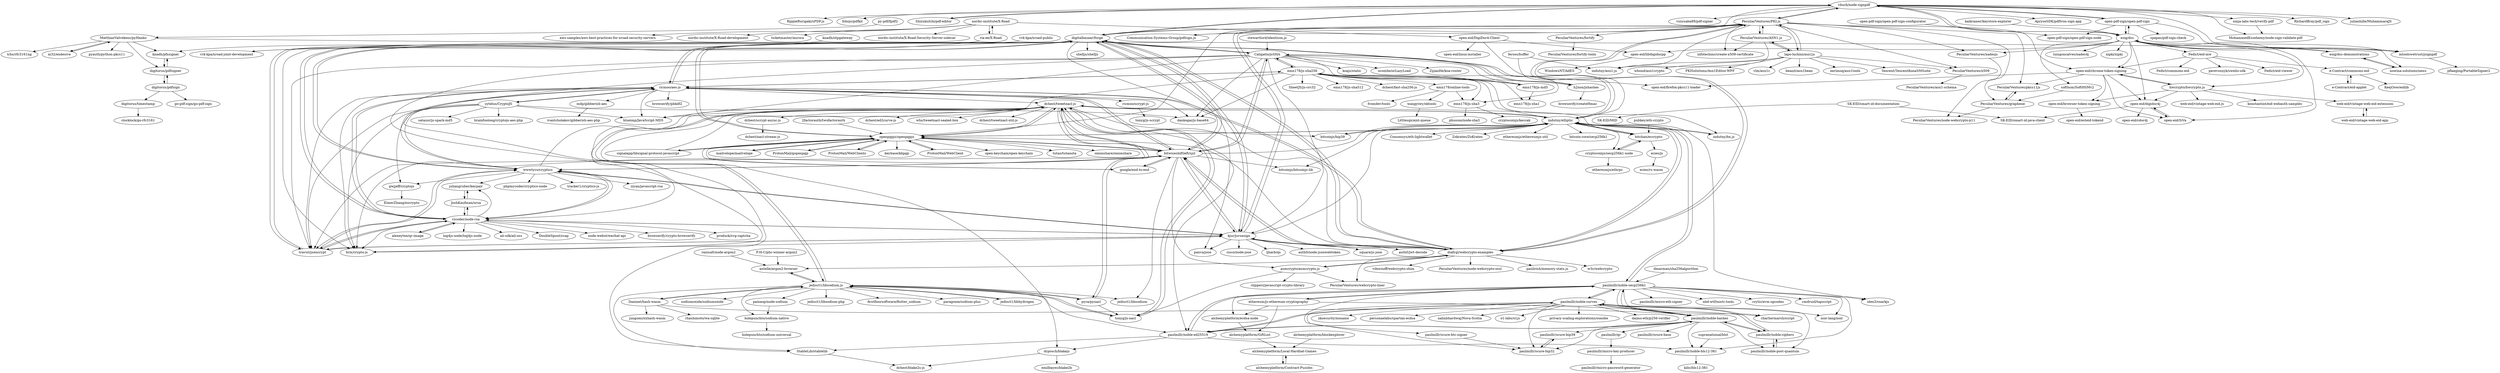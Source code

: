 digraph G {
"vbuch/node-signpdf" -> "vizicsaba89/pdf-signer"
"vbuch/node-signpdf" -> "Communication-Systems-Group/pdfsign.js"
"vbuch/node-signpdf" -> "ApryseSDK/pdftron-sign-app" ["e"=1]
"vbuch/node-signpdf" -> "ninja-labs-tech/verify-pdf"
"vbuch/node-signpdf" -> "PeculiarVentures/PKI.js"
"vbuch/node-signpdf" -> "open-pdf-sign/open-pdf-sign"
"vbuch/node-signpdf" -> "RichardBray/pdf_sign"
"vbuch/node-signpdf" -> "esig/dss"
"vbuch/node-signpdf" -> "intoolswetrust/jsignpdf"
"vbuch/node-signpdf" -> "julianhille/MuhammaraJS" ["e"=1]
"vbuch/node-signpdf" -> "RippleRurigaki/sPDF.js"
"vbuch/node-signpdf" -> "foliojs/pdfkit" ["e"=1]
"vbuch/node-signpdf" -> "digitalbazaar/forge"
"vbuch/node-signpdf" -> "ShizukuIchi/pdf-editor" ["e"=1]
"vbuch/node-signpdf" -> "MohammedEssehemy/node-sign-validate-pdf"
"softhsm/SoftHSMv2" -> "PeculiarVentures/graphene" ["e"=1]
"emn178/js-sha256" -> "emn178/js-sha512"
"emn178/js-sha256" -> "emn178/js-md5" ["e"=1]
"emn178/js-sha256" -> "dchest/fast-sha256-js"
"emn178/js-sha256" -> "Caligatio/jsSHA"
"emn178/js-sha256" -> "emn178/js-sha1"
"emn178/js-sha256" -> "emn178/js-sha3"
"emn178/js-sha256" -> "ricmoo/aes-js"
"emn178/js-sha256" -> "h2non/jshashes"
"emn178/js-sha256" -> "indutny/bn.js" ["e"=1]
"emn178/js-sha256" -> "SheetJS/js-crc32" ["e"=1]
"emn178/js-sha256" -> "dankogai/js-base64" ["e"=1]
"emn178/js-sha256" -> "blueimp/JavaScript-MD5" ["e"=1]
"emn178/js-sha256" -> "indutny/elliptic"
"emn178/js-sha256" -> "emn178/online-tools"
"paulmillr/noble-secp256k1" -> "ethereum/js-ethereum-cryptography" ["e"=1]
"paulmillr/noble-secp256k1" -> "paulmillr/noble-curves"
"paulmillr/noble-secp256k1" -> "paulmillr/noble-hashes"
"paulmillr/noble-secp256k1" -> "paulmillr/noble-ed25519"
"paulmillr/noble-secp256k1" -> "paulmillr/noble-bls12-381"
"paulmillr/noble-secp256k1" -> "paulmillr/micro-eth-signer" ["e"=1]
"paulmillr/noble-secp256k1" -> "charliermarsh/script"
"paulmillr/noble-secp256k1" -> "alchemyplatform/ecdsa-node"
"paulmillr/noble-secp256k1" -> "paulmillr/scure-bip32"
"paulmillr/noble-secp256k1" -> "nbd-wtf/nostr-tools" ["e"=1]
"paulmillr/noble-secp256k1" -> "crytic/evm-opcodes" ["e"=1]
"paulmillr/noble-secp256k1" -> "indutny/elliptic"
"paulmillr/noble-secp256k1" -> "cmdruid/tapscript" ["e"=1]
"paulmillr/noble-secp256k1" -> "iden3/snarkjs" ["e"=1]
"paulmillr/noble-secp256k1" -> "noir-lang/noir" ["e"=1]
"2factorauth/twofactorauth" -> "openpgpjs/openpgpjs" ["e"=1]
"indutny/elliptic" -> "bitchan/eccrypto"
"indutny/elliptic" -> "indutny/bn.js" ["e"=1]
"indutny/elliptic" -> "cryptocoinjs/secp256k1-node"
"indutny/elliptic" -> "dchest/tweetnacl-js"
"indutny/elliptic" -> "bitcoinjs/bip39" ["e"=1]
"indutny/elliptic" -> "paulmillr/noble-secp256k1"
"indutny/elliptic" -> "ethereumjs/ethereumjs-util" ["e"=1]
"indutny/elliptic" -> "diafygi/webcrypto-examples"
"indutny/elliptic" -> "openpgpjs/openpgpjs"
"indutny/elliptic" -> "bitcoin-core/secp256k1" ["e"=1]
"indutny/elliptic" -> "bitcoinjs/bitcoinjs-lib" ["e"=1]
"indutny/elliptic" -> "Consensys/eth-lightwallet" ["e"=1]
"indutny/elliptic" -> "digitalbazaar/forge"
"indutny/elliptic" -> "Zokrates/ZoKrates" ["e"=1]
"indutny/elliptic" -> "iden3/snarkjs" ["e"=1]
"bitcoinjs/bip39" -> "indutny/elliptic" ["e"=1]
"dchest/tweetnacl-js" -> "tonyg/js-nacl"
"dchest/tweetnacl-js" -> "jedisct1/libsodium.js"
"dchest/tweetnacl-js" -> "dchest/tweetnacl-util-js"
"dchest/tweetnacl-js" -> "indutny/elliptic"
"dchest/tweetnacl-js" -> "dchest/scrypt-async-js"
"dchest/tweetnacl-js" -> "StableLib/stablelib"
"dchest/tweetnacl-js" -> "dcposch/blakejs"
"dchest/tweetnacl-js" -> "dchest/ed2curve-js"
"dchest/tweetnacl-js" -> "paulmillr/noble-ed25519"
"dchest/tweetnacl-js" -> "bitcoinjs/bip39" ["e"=1]
"dchest/tweetnacl-js" -> "openpgpjs/openpgpjs"
"dchest/tweetnacl-js" -> "bitwiseshiftleft/sjcl"
"dchest/tweetnacl-js" -> "pyca/pynacl" ["e"=1]
"dchest/tweetnacl-js" -> "bitchan/eccrypto"
"dchest/tweetnacl-js" -> "whs/tweetnacl-sealed-box"
"m32/endesive" -> "MatthiasValvekens/pyHanko"
"stewartlord/identicon.js" -> "Caligatio/jsSHA" ["e"=1]
"knadh/otpgateway" -> "knadh/pfxsigner" ["e"=1]
"PeculiarVentures/PKI.js" -> "PeculiarVentures/ASN1.js"
"PeculiarVentures/PKI.js" -> "digitalbazaar/forge"
"PeculiarVentures/PKI.js" -> "PeculiarVentures/graphene"
"PeculiarVentures/PKI.js" -> "diafygi/webcrypto-examples"
"PeculiarVentures/PKI.js" -> "PeculiarVentures/fortify"
"PeculiarVentures/PKI.js" -> "kjur/jsrsasign"
"PeculiarVentures/PKI.js" -> "PeculiarVentures/xadesjs" ["e"=1]
"PeculiarVentures/PKI.js" -> "infotechinc/create-x509-certificate"
"PeculiarVentures/PKI.js" -> "lapo-luchini/asn1js"
"PeculiarVentures/PKI.js" -> "vbuch/node-signpdf"
"PeculiarVentures/PKI.js" -> "open-eid/chrome-token-signing"
"PeculiarVentures/PKI.js" -> "indutny/asn1.js"
"PeculiarVentures/PKI.js" -> "PeculiarVentures/x509"
"PeculiarVentures/PKI.js" -> "PeculiarVentures/pkcs11js"
"PeculiarVentures/PKI.js" -> "Communication-Systems-Group/pdfsign.js"
"sytelus/CryptoJS" -> "brix/crypto-js" ["e"=1]
"sytelus/CryptoJS" -> "gwjjeff/cryptojs"
"sytelus/CryptoJS" -> "ricmoo/aes-js"
"sytelus/CryptoJS" -> "brainfoolong/cryptojs-aes-php"
"sytelus/CryptoJS" -> "travist/jsencrypt" ["e"=1]
"sytelus/CryptoJS" -> "satazor/js-spark-md5" ["e"=1]
"sytelus/CryptoJS" -> "blueimp/JavaScript-MD5" ["e"=1]
"sytelus/CryptoJS" -> "dankogai/js-base64" ["e"=1]
"indutny/bn.js" -> "indutny/elliptic" ["e"=1]
"pubkey/eth-crypto" -> "bitchan/eccrypto" ["e"=1]
"asmcrypto/asmcrypto.js" -> "PeculiarVentures/webcrypto-liner"
"asmcrypto/asmcrypto.js" -> "diafygi/webcrypto-examples"
"asmcrypto/asmcrypto.js" -> "tonyg/js-nacl"
"asmcrypto/asmcrypto.js" -> "clipperz/javascript-crypto-library" ["e"=1]
"ProtonMail/gopenpgp" -> "openpgpjs/openpgpjs" ["e"=1]
"emn178/js-md5" -> "emn178/js-sha256" ["e"=1]
"emn178/js-md5" -> "emn178/js-sha1" ["e"=1]
"open-eid/DigiDoc4-Client" -> "open-eid/linux-installer"
"open-eid/DigiDoc4-Client" -> "open-eid/libdigidocpp"
"open-eid/DigiDoc4-Client" -> "open-eid/firefox-pkcs11-loader"
"PeculiarVentures/ASN1.js" -> "PeculiarVentures/PKI.js"
"PeculiarVentures/ASN1.js" -> "infotechinc/create-x509-certificate"
"PeculiarVentures/ASN1.js" -> "indutny/asn1.js"
"PeculiarVentures/ASN1.js" -> "lapo-luchini/asn1js"
"rzcoder/node-rsa" -> "JoshKaufman/ursa"
"rzcoder/node-rsa" -> "travist/jsencrypt" ["e"=1]
"rzcoder/node-rsa" -> "wwwtyro/cryptico"
"rzcoder/node-rsa" -> "ricmoo/aes-js"
"rzcoder/node-rsa" -> "digitalbazaar/forge"
"rzcoder/node-rsa" -> "kjur/jsrsasign"
"rzcoder/node-rsa" -> "produck/svg-captcha" ["e"=1]
"rzcoder/node-rsa" -> "alexeyten/qr-image" ["e"=1]
"rzcoder/node-rsa" -> "log4js-node/log4js-node" ["e"=1]
"rzcoder/node-rsa" -> "brix/crypto-js" ["e"=1]
"rzcoder/node-rsa" -> "juliangruber/keypair"
"rzcoder/node-rsa" -> "ali-sdk/ali-oss" ["e"=1]
"rzcoder/node-rsa" -> "DoubleSpout/ccap" ["e"=1]
"rzcoder/node-rsa" -> "node-webot/wechat-api" ["e"=1]
"rzcoder/node-rsa" -> "browserify/crypto-browserify" ["e"=1]
"alexeyten/qr-image" -> "rzcoder/node-rsa" ["e"=1]
"paulmillr/noble-ed25519" -> "paulmillr/noble-secp256k1"
"paulmillr/noble-ed25519" -> "paulmillr/noble-hashes"
"paulmillr/noble-ed25519" -> "paulmillr/noble-curves"
"paulmillr/noble-ed25519" -> "paulmillr/noble-bls12-381"
"paulmillr/noble-ed25519" -> "StableLib/stablelib"
"paulmillr/noble-ed25519" -> "dcposch/blakejs"
"paixaop/node-sodium" -> "holepunchto/sodium-native"
"feross/buffer" -> "indutny/elliptic" ["e"=1]
"feross/buffer" -> "indutny/asn1.js" ["e"=1]
"juliangruber/keypair" -> "JoshKaufman/ursa"
"nordic-institute/X-Road" -> "ria-ee/X-Road"
"nordic-institute/X-Road" -> "aws-samples/aws-best-practices-for-xroad-security-servers"
"nordic-institute/X-Road" -> "nordic-institute/X-Road-development"
"nordic-institute/X-Road" -> "nordic-institute/X-Road-Security-Server-sidecar"
"nordic-institute/X-Road" -> "open-eid/DigiDoc4-Client"
"nordic-institute/X-Road" -> "ticketmaster/aurora" ["e"=1]
"ecies/js" -> "ecies/rs-wasm"
"dchest/scrypt-async-js" -> "dchest/nacl-stream-js"
"ShizukuIchi/pdf-editor" -> "vbuch/node-signpdf" ["e"=1]
"supranational/blst" -> "paulmillr/noble-bls12-381" ["e"=1]
"openpgpjs/openpgpjs" -> "ProtonMail/WebClients" ["e"=1]
"openpgpjs/openpgpjs" -> "mailvelope/mailvelope" ["e"=1]
"openpgpjs/openpgpjs" -> "bitwiseshiftleft/sjcl"
"openpgpjs/openpgpjs" -> "google/end-to-end" ["e"=1]
"openpgpjs/openpgpjs" -> "keybase/kbpgp" ["e"=1]
"openpgpjs/openpgpjs" -> "digitalbazaar/forge"
"openpgpjs/openpgpjs" -> "signalapp/libsignal-protocol-javascript" ["e"=1]
"openpgpjs/openpgpjs" -> "indutny/elliptic"
"openpgpjs/openpgpjs" -> "ProtonMail/WebClient" ["e"=1]
"openpgpjs/openpgpjs" -> "ProtonMail/gopenpgp" ["e"=1]
"openpgpjs/openpgpjs" -> "dchest/tweetnacl-js"
"openpgpjs/openpgpjs" -> "open-keychain/open-keychain" ["e"=1]
"openpgpjs/openpgpjs" -> "PeculiarVentures/PKI.js"
"openpgpjs/openpgpjs" -> "tutao/tutanota" ["e"=1]
"openpgpjs/openpgpjs" -> "onionshare/onionshare" ["e"=1]
"ethereum/js-ethereum-cryptography" -> "paulmillr/noble-secp256k1" ["e"=1]
"ethereum/js-ethereum-cryptography" -> "alchemyplatform/ecdsa-node" ["e"=1]
"ethereum/js-ethereum-cryptography" -> "charliermarsh/script" ["e"=1]
"ethereum/js-ethereum-cryptography" -> "alchemyplatform/GiftList" ["e"=1]
"google/end-to-end" -> "openpgpjs/openpgpjs" ["e"=1]
"google/end-to-end" -> "bitwiseshiftleft/sjcl" ["e"=1]
"Daninet/hash-wasm" -> "paulmillr/noble-hashes"
"Daninet/hash-wasm" -> "jedisct1/libsodium.js"
"Daninet/hash-wasm" -> "jungomi/xxhash-wasm"
"Daninet/hash-wasm" -> "rhashimoto/wa-sqlite" ["e"=1]
"MatthiasValvekens/pyHanko" -> "m32/endesive"
"MatthiasValvekens/pyHanko" -> "pyauth/python-pkcs11" ["e"=1]
"MatthiasValvekens/pyHanko" -> "intoolswetrust/jsignpdf"
"MatthiasValvekens/pyHanko" -> "digitorus/pdfsigner"
"MatthiasValvekens/pyHanko" -> "knadh/pfxsigner"
"MatthiasValvekens/pyHanko" -> "trbs/rfc3161ng"
"Fedict/eid-mw" -> "e-Contract/commons-eid"
"Fedict/eid-mw" -> "Fedict/eid-viewer"
"Fedict/eid-mw" -> "Fedict/commons-eid"
"Fedict/eid-mw" -> "perevoznyk/swelio-sdk"
"Fedict/eid-mw" -> "open-eid/chrome-token-signing"
"emn178/online-tools" -> "emn178/js-sha3"
"emn178/online-tools" -> "fromdev/tools"
"emn178/online-tools" -> "wangyiwy/oktools"
"open-eid/chrome-token-signing" -> "hwcrypto/hwcrypto.js"
"open-eid/chrome-token-signing" -> "open-eid/browser-token-signing"
"open-eid/chrome-token-signing" -> "open-eid/digidoc4j"
"open-eid/chrome-token-signing" -> "open-eid/SiVa"
"open-eid/chrome-token-signing" -> "PeculiarVentures/pkcs11js"
"open-eid/chrome-token-signing" -> "open-eid/firefox-pkcs11-loader"
"open-eid/digidoc4j" -> "open-eid/SiVa"
"open-eid/digidoc4j" -> "open-eid/cdoc4j"
"open-eid/digidoc4j" -> "SK-EID/smart-id-java-client"
"paulmillr/noble-bls12-381" -> "kilic/bls12-381" ["e"=1]
"jedisct1/libsodium.js" -> "tonyg/js-nacl"
"jedisct1/libsodium.js" -> "dchest/tweetnacl-js"
"jedisct1/libsodium.js" -> "antelle/argon2-browser"
"jedisct1/libsodium.js" -> "firstfloorsoftware/flutter_sodium"
"jedisct1/libsodium.js" -> "paixaop/node-sodium"
"jedisct1/libsodium.js" -> "jedisct1/libsodium" ["e"=1]
"jedisct1/libsodium.js" -> "paragonie/sodium-plus"
"jedisct1/libsodium.js" -> "StableLib/stablelib"
"jedisct1/libsodium.js" -> "holepunchto/sodium-native"
"jedisct1/libsodium.js" -> "jedisct1/libhydrogen" ["e"=1]
"jedisct1/libsodium.js" -> "pyca/pynacl" ["e"=1]
"jedisct1/libsodium.js" -> "sodiumoxide/sodiumoxide" ["e"=1]
"jedisct1/libsodium.js" -> "paulmillr/noble-ed25519"
"jedisct1/libsodium.js" -> "jedisct1/libsodium-php" ["e"=1]
"jedisct1/libsodium.js" -> "Daninet/hash-wasm"
"bitchan/eccrypto" -> "cryptocoinjs/secp256k1-node"
"bitchan/eccrypto" -> "indutny/elliptic"
"bitchan/eccrypto" -> "ecies/js"
"PeculiarVentures/x509" -> "PeculiarVentures/asn1-schema"
"open-eid/libdigidocpp" -> "WindowsNT/AdES"
"hwcrypto/hwcrypto.js" -> "open-eid/chrome-token-signing"
"hwcrypto/hwcrypto.js" -> "web-eid/vintage-web-eid-extension"
"hwcrypto/hwcrypto.js" -> "open-eid/digidoc4j"
"hwcrypto/hwcrypto.js" -> "web-eid/vintage-web-eid.js"
"hwcrypto/hwcrypto.js" -> "open-eid/browser-token-signing"
"hwcrypto/hwcrypto.js" -> "konstantint/eid-webauth-samples"
"wangyiwy/oktools" -> "Littlesqx/aint-queue" ["e"=1]
"cryptocoinjs/secp256k1-node" -> "bitchan/eccrypto"
"cryptocoinjs/secp256k1-node" -> "ethereumjs/ethrpc" ["e"=1]
"open-eid/browser-token-signing" -> "open-eid/esteid-tokend"
"knadh/pfxsigner" -> "digitorus/pdfsigner"
"ninja-labs-tech/verify-pdf" -> "MohammedEssehemy/node-sign-validate-pdf"
"open-pdf-sign/open-pdf-sign" -> "vbuch/node-signpdf"
"open-pdf-sign/open-pdf-sign" -> "intoolswetrust/jsignpdf"
"open-pdf-sign/open-pdf-sign" -> "open-pdf-sign/open-pdf-sign-node"
"open-pdf-sign/open-pdf-sign" -> "esig/dss"
"open-pdf-sign/open-pdf-sign" -> "spapas/pdf-sign-check"
"ricmoo/aes-js" -> "wwwtyro/cryptico"
"ricmoo/aes-js" -> "travist/jsencrypt" ["e"=1]
"ricmoo/aes-js" -> "rzcoder/node-rsa"
"ricmoo/aes-js" -> "brix/crypto-js" ["e"=1]
"ricmoo/aes-js" -> "ricmoo/scrypt-js"
"ricmoo/aes-js" -> "digitalbazaar/forge"
"ricmoo/aes-js" -> "bitwiseshiftleft/sjcl"
"ricmoo/aes-js" -> "sytelus/CryptoJS"
"ricmoo/aes-js" -> "blueimp/JavaScript-MD5" ["e"=1]
"ricmoo/aes-js" -> "dankogai/js-base64" ["e"=1]
"ricmoo/aes-js" -> "mdp/gibberish-aes"
"ricmoo/aes-js" -> "emn178/js-sha256"
"ricmoo/aes-js" -> "diafygi/webcrypto-examples"
"ricmoo/aes-js" -> "dchest/tweetnacl-js"
"ricmoo/aes-js" -> "browserify/pbkdf2"
"gwjjeff/cryptojs" -> "ElmerZhang/ezcrypto"
"diafygi/webcrypto-examples" -> "PeculiarVentures/PKI.js"
"diafygi/webcrypto-examples" -> "PeculiarVentures/webcrypto-liner"
"diafygi/webcrypto-examples" -> "digitalbazaar/forge"
"diafygi/webcrypto-examples" -> "indutny/elliptic"
"diafygi/webcrypto-examples" -> "w3c/webcrypto"
"diafygi/webcrypto-examples" -> "asmcrypto/asmcrypto.js"
"diafygi/webcrypto-examples" -> "vibornoff/webcrypto-shim"
"diafygi/webcrypto-examples" -> "bitwiseshiftleft/sjcl"
"diafygi/webcrypto-examples" -> "kjur/jsrsasign"
"diafygi/webcrypto-examples" -> "openpgpjs/openpgpjs"
"diafygi/webcrypto-examples" -> "PeculiarVentures/node-webcrypto-ossl"
"diafygi/webcrypto-examples" -> "antelle/argon2-browser"
"diafygi/webcrypto-examples" -> "ricmoo/aes-js"
"diafygi/webcrypto-examples" -> "paulirish/memory-stats.js" ["e"=1]
"diafygi/webcrypto-examples" -> "dchest/tweetnacl-js"
"esig/dss" -> "esig/dss-demonstrations"
"esig/dss" -> "nowina-solutions/nexu"
"esig/dss" -> "open-eid/digidoc4j"
"esig/dss" -> "luisgoncalves/xades4j"
"esig/dss" -> "open-eid/chrome-token-signing"
"esig/dss" -> "PeculiarVentures/xadesjs" ["e"=1]
"esig/dss" -> "vbuch/node-signpdf"
"esig/dss" -> "hwcrypto/hwcrypto.js"
"esig/dss" -> "xipki/xipki" ["e"=1]
"esig/dss" -> "intoolswetrust/jsignpdf"
"esig/dss" -> "open-eid/SiVa"
"esig/dss" -> "open-pdf-sign/open-pdf-sign"
"esig/dss" -> "softhsm/SoftHSMv2" ["e"=1]
"esig/dss" -> "open-eid/libdigidocpp"
"esig/dss" -> "Fedict/eid-mw"
"emn178/js-sha3" -> "phusion/node-sha3"
"emn178/js-sha3" -> "cryptocoinjs/keccak"
"h2non/jshashes" -> "browserify/createHmac"
"h2non/jshashes" -> "Caligatio/jsSHA"
"alchemyplatform/Contract-Puzzles" -> "alchemyplatform/Local-Hardhat-Games"
"JoshKaufman/ursa" -> "rzcoder/node-rsa"
"JoshKaufman/ursa" -> "juliangruber/keypair"
"e-Contract/commons-eid" -> "KeejOow/eidlib"
"e-Contract/commons-eid" -> "e-Contract/eid-applet"
"e-Contract/eid-applet" -> "e-Contract/commons-eid"
"P-H-C/phc-winner-argon2" -> "antelle/argon2-browser" ["e"=1]
"kjur/jsrsasign" -> "digitalbazaar/forge"
"kjur/jsrsasign" -> "travist/jsencrypt" ["e"=1]
"kjur/jsrsasign" -> "PeculiarVentures/PKI.js"
"kjur/jsrsasign" -> "brix/crypto-js" ["e"=1]
"kjur/jsrsasign" -> "rzcoder/node-rsa"
"kjur/jsrsasign" -> "wwwtyro/cryptico"
"kjur/jsrsasign" -> "panva/jose" ["e"=1]
"kjur/jsrsasign" -> "bitwiseshiftleft/sjcl"
"kjur/jsrsasign" -> "auth0/node-jsonwebtoken" ["e"=1]
"kjur/jsrsasign" -> "indutny/elliptic"
"kjur/jsrsasign" -> "diafygi/webcrypto-examples"
"kjur/jsrsasign" -> "square/js-jose" ["e"=1]
"kjur/jsrsasign" -> "auth0/jwt-decode" ["e"=1]
"kjur/jsrsasign" -> "cisco/node-jose" ["e"=1]
"kjur/jsrsasign" -> "ljharb/qs" ["e"=1]
"kaikramer/keystore-explorer" -> "esig/dss" ["e"=1]
"dcposch/blakejs" -> "dchest/blake2s-js"
"dcposch/blakejs" -> "emilbayes/blake2b"
"dmarman/sha256algorithm" -> "paulmillr/noble-secp256k1" ["e"=1]
"ProtonMail/WebClient" -> "openpgpjs/openpgpjs" ["e"=1]
"nowina-solutions/nexu" -> "esig/dss-demonstrations"
"ranisalt/node-argon2" -> "antelle/argon2-browser" ["e"=1]
"paulmillr/noble-hashes" -> "paulmillr/noble-curves"
"paulmillr/noble-hashes" -> "paulmillr/noble-ciphers"
"paulmillr/noble-hashes" -> "paulmillr/noble-secp256k1"
"paulmillr/noble-hashes" -> "paulmillr/scure-base"
"paulmillr/noble-hashes" -> "paulmillr/noble-post-quantum"
"paulmillr/noble-hashes" -> "paulmillr/noble-ed25519"
"paulmillr/noble-hashes" -> "paulmillr/scure-bip32"
"paulmillr/noble-hashes" -> "paulmillr/qr"
"paulmillr/noble-hashes" -> "paulmillr/scure-bip39"
"paulmillr/noble-hashes" -> "paulmillr/noble-bls12-381"
"intoolswetrust/jsignpdf" -> "pflaeging/PortableSigner2"
"mdp/gibberish-aes" -> "ivantcholakov/gibberish-aes-php"
"paulmillr/scure-bip39" -> "paulmillr/scure-bip32"
"PeculiarVentures/graphene" -> "PeculiarVentures/pkcs11js"
"PeculiarVentures/graphene" -> "PeculiarVentures/node-webcrypto-p11"
"vrk-kpa/xroad-public" -> "vrk-kpa/xroad-joint-development"
"paulmillr/scure-bip32" -> "paulmillr/scure-bip39"
"paulmillr/noble-curves" -> "paulmillr/noble-hashes"
"paulmillr/noble-curves" -> "paulmillr/noble-ciphers"
"paulmillr/noble-curves" -> "paulmillr/noble-secp256k1"
"paulmillr/noble-curves" -> "paulmillr/noble-ed25519"
"paulmillr/noble-curves" -> "paulmillr/noble-post-quantum"
"paulmillr/noble-curves" -> "zksecurity/noname" ["e"=1]
"paulmillr/noble-curves" -> "paulmillr/scure-btc-signer" ["e"=1]
"paulmillr/noble-curves" -> "personaelabs/spartan-ecdsa" ["e"=1]
"paulmillr/noble-curves" -> "nalinbhardwaj/Nova-Scotia" ["e"=1]
"paulmillr/noble-curves" -> "paulmillr/scure-bip32"
"paulmillr/noble-curves" -> "o1-labs/o1js" ["e"=1]
"paulmillr/noble-curves" -> "privacy-scaling-explorations/sonobe" ["e"=1]
"paulmillr/noble-curves" -> "daimo-eth/p256-verifier" ["e"=1]
"paulmillr/noble-curves" -> "noir-lang/noir" ["e"=1]
"mailvelope/mailvelope" -> "openpgpjs/openpgpjs" ["e"=1]
"wwwtyro/cryptico" -> "travist/jsencrypt" ["e"=1]
"wwwtyro/cryptico" -> "ziyan/javascript-rsa"
"wwwtyro/cryptico" -> "ricmoo/aes-js"
"wwwtyro/cryptico" -> "rzcoder/node-rsa"
"wwwtyro/cryptico" -> "juliangruber/keypair"
"wwwtyro/cryptico" -> "kjur/jsrsasign"
"wwwtyro/cryptico" -> "digitalbazaar/forge"
"wwwtyro/cryptico" -> "gwjjeff/cryptojs"
"wwwtyro/cryptico" -> "bitwiseshiftleft/sjcl"
"wwwtyro/cryptico" -> "dchest/tweetnacl-js"
"wwwtyro/cryptico" -> "phpmycoder/cryptico-node"
"wwwtyro/cryptico" -> "tracker1/cryptico-js"
"paulmillr/micro-key-producer" -> "paulmillr/micro-password-generator"
"Caligatio/jsSHA" -> "digitalbazaar/forge"
"Caligatio/jsSHA" -> "bitwiseshiftleft/sjcl"
"Caligatio/jsSHA" -> "blueimp/JavaScript-MD5" ["e"=1]
"Caligatio/jsSHA" -> "h2non/jshashes"
"Caligatio/jsSHA" -> "dankogai/js-base64" ["e"=1]
"Caligatio/jsSHA" -> "emn178/js-sha3"
"Caligatio/jsSHA" -> "emn178/js-sha256"
"Caligatio/jsSHA" -> "ZijianHe/koa-router" ["e"=1]
"Caligatio/jsSHA" -> "brix/crypto-js" ["e"=1]
"Caligatio/jsSHA" -> "koajs/static" ["e"=1]
"Caligatio/jsSHA" -> "rzcoder/node-rsa"
"Caligatio/jsSHA" -> "travist/jsencrypt" ["e"=1]
"Caligatio/jsSHA" -> "ocombe/ocLazyLoad" ["e"=1]
"Caligatio/jsSHA" -> "kjur/jsrsasign"
"Caligatio/jsSHA" -> "emn178/js-md5" ["e"=1]
"ricmoo/scrypt-js" -> "tonyg/js-scrypt"
"open-eid/SiVa" -> "open-eid/digidoc4j"
"alchemyplatform/ecdsa-node" -> "alchemyplatform/GiftList"
"alchemyplatform/GiftList" -> "alchemyplatform/Local-Hardhat-Games"
"alchemyplatform/blockexplorer" -> "alchemyplatform/Local-Hardhat-Games"
"paulmillr/scure-btc-signer" -> "paulmillr/scure-bip32" ["e"=1]
"alchemyplatform/Local-Hardhat-Games" -> "alchemyplatform/Contract-Puzzles"
"digitorus/pdfsigner" -> "digitorus/pdfsign"
"digitorus/pdfsigner" -> "knadh/pfxsigner"
"PeculiarVentures/xadesjs" -> "PeculiarVentures/node-webcrypto-p11" ["e"=1]
"digitorus/pdfsign" -> "digitorus/pdfsigner"
"digitorus/pdfsign" -> "go-pdf-sign/go-pdf-sign"
"digitorus/pdfsign" -> "digitorus/timestamp"
"open-pdf-sign/open-pdf-sign-configurator" -> "open-pdf-sign/open-pdf-sign-node"
"bitwiseshiftleft/sjcl" -> "digitalbazaar/forge"
"bitwiseshiftleft/sjcl" -> "brix/crypto-js" ["e"=1]
"bitwiseshiftleft/sjcl" -> "openpgpjs/openpgpjs"
"bitwiseshiftleft/sjcl" -> "travist/jsencrypt" ["e"=1]
"bitwiseshiftleft/sjcl" -> "Caligatio/jsSHA"
"bitwiseshiftleft/sjcl" -> "dchest/tweetnacl-js"
"bitwiseshiftleft/sjcl" -> "kjur/jsrsasign"
"bitwiseshiftleft/sjcl" -> "diafygi/webcrypto-examples"
"bitwiseshiftleft/sjcl" -> "google/end-to-end" ["e"=1]
"bitwiseshiftleft/sjcl" -> "jedisct1/libsodium" ["e"=1]
"bitwiseshiftleft/sjcl" -> "ricmoo/aes-js"
"bitwiseshiftleft/sjcl" -> "indutny/elliptic"
"bitwiseshiftleft/sjcl" -> "asmcrypto/asmcrypto.js"
"bitwiseshiftleft/sjcl" -> "bitcoinjs/bitcoinjs-lib" ["e"=1]
"bitwiseshiftleft/sjcl" -> "wwwtyro/cryptico"
"signalapp/libsignal-protocol-javascript" -> "openpgpjs/openpgpjs" ["e"=1]
"signalapp/libsignal-protocol-javascript" -> "dchest/tweetnacl-js" ["e"=1]
"ProtonMail/WebClients" -> "openpgpjs/openpgpjs" ["e"=1]
"paulmillr/noble-ciphers" -> "paulmillr/noble-hashes"
"paulmillr/noble-ciphers" -> "paulmillr/noble-post-quantum"
"paulmillr/noble-ciphers" -> "paulmillr/noble-curves"
"antelle/argon2-browser" -> "jedisct1/libsodium.js"
"paulmillr/qr" -> "paulmillr/micro-key-producer"
"PeculiarVentures/pkcs11js" -> "PeculiarVentures/graphene"
"digitalbazaar/forge" -> "bitwiseshiftleft/sjcl"
"digitalbazaar/forge" -> "PeculiarVentures/PKI.js"
"digitalbazaar/forge" -> "kjur/jsrsasign"
"digitalbazaar/forge" -> "travist/jsencrypt" ["e"=1]
"digitalbazaar/forge" -> "brix/crypto-js" ["e"=1]
"digitalbazaar/forge" -> "openpgpjs/openpgpjs"
"digitalbazaar/forge" -> "rzcoder/node-rsa"
"digitalbazaar/forge" -> "diafygi/webcrypto-examples"
"digitalbazaar/forge" -> "Caligatio/jsSHA"
"digitalbazaar/forge" -> "wwwtyro/cryptico"
"digitalbazaar/forge" -> "indutny/elliptic"
"digitalbazaar/forge" -> "shelljs/shelljs" ["e"=1]
"digitalbazaar/forge" -> "ricmoo/aes-js"
"digitalbazaar/forge" -> "vbuch/node-signpdf"
"digitalbazaar/forge" -> "panva/jose" ["e"=1]
"paulmillr/noble-post-quantum" -> "paulmillr/noble-ciphers"
"holepunchto/sodium-native" -> "holepunchto/sodium-universal"
"pyca/pynacl" -> "jedisct1/libsodium.js" ["e"=1]
"pyca/pynacl" -> "tonyg/js-nacl" ["e"=1]
"pyca/pynacl" -> "dchest/tweetnacl-js" ["e"=1]
"travist/jsencrypt" -> "rzcoder/node-rsa" ["e"=1]
"travist/jsencrypt" -> "kjur/jsrsasign" ["e"=1]
"travist/jsencrypt" -> "wwwtyro/cryptico" ["e"=1]
"travist/jsencrypt" -> "digitalbazaar/forge" ["e"=1]
"jedisct1/libhydrogen" -> "jedisct1/libsodium.js" ["e"=1]
"lapo-luchini/asn1js" -> "PeculiarVentures/ASN1.js"
"lapo-luchini/asn1js" -> "PKISolutions/Asn1Editor.WPF" ["e"=1]
"lapo-luchini/asn1js" -> "indutny/asn1.js"
"lapo-luchini/asn1js" -> "PeculiarVentures/PKI.js"
"lapo-luchini/asn1js" -> "vlm/asn1c" ["e"=1]
"lapo-luchini/asn1js" -> "beanit/asn1bean" ["e"=1]
"lapo-luchini/asn1js" -> "eerimoq/asn1tools" ["e"=1]
"lapo-luchini/asn1js" -> "Tencent/TencentKonaSMSuite" ["e"=1]
"lapo-luchini/asn1js" -> "wbond/asn1crypto" ["e"=1]
"lapo-luchini/asn1js" -> "PeculiarVentures/x509"
"ria-ee/X-Road" -> "nordic-institute/X-Road"
"ria-ee/X-Road" -> "vrk-kpa/xroad-joint-development"
"py-pdf/fpdf2" -> "MatthiasValvekens/pyHanko" ["e"=1]
"digitorus/timestamp" -> "clocklock/go-rfc3161"
"StableLib/stablelib" -> "dchest/blake2s-js"
"web-eid/vintage-web-eid-extension" -> "web-eid/vintage-web-eid-app"
"esig/dss-demonstrations" -> "nowina-solutions/nexu"
"esig/dss-demonstrations" -> "esig/dss"
"web-eid/vintage-web-eid-app" -> "web-eid/vintage-web-eid-extension"
"tonyg/js-nacl" -> "dchest/tweetnacl-js"
"tonyg/js-nacl" -> "jedisct1/libsodium.js"
"PeculiarVentures/fortify" -> "PeculiarVentures/fortify-tools"
"SK-EID/smart-id-documentation" -> "SK-EID/MID"
"SK-EID/smart-id-documentation" -> "SK-EID/smart-id-java-client"
"vbuch/node-signpdf" ["l"="-6.082,-35.793"]
"vizicsaba89/pdf-signer" ["l"="-6.049,-35.784"]
"Communication-Systems-Group/pdfsign.js" ["l"="-6.093,-35.766"]
"ApryseSDK/pdftron-sign-app" ["l"="-3.445,-32.451", "c"=30]
"ninja-labs-tech/verify-pdf" ["l"="-6.06,-35.812"]
"PeculiarVentures/PKI.js" ["l"="-6.15,-35.752"]
"open-pdf-sign/open-pdf-sign" ["l"="-6.036,-35.836"]
"RichardBray/pdf_sign" ["l"="-6.08,-35.825"]
"esig/dss" ["l"="-5.994,-35.813"]
"intoolswetrust/jsignpdf" ["l"="-6.012,-35.868"]
"julianhille/MuhammaraJS" ["l"="-18.91,-25.962", "c"=10]
"RippleRurigaki/sPDF.js" ["l"="-6.096,-35.818"]
"foliojs/pdfkit" ["l"="-3.343,-33.624", "c"=30]
"digitalbazaar/forge" ["l"="-6.205,-35.719"]
"ShizukuIchi/pdf-editor" ["l"="-3.261,-33.527", "c"=30]
"MohammedEssehemy/node-sign-validate-pdf" ["l"="-6.056,-35.799"]
"softhsm/SoftHSMv2" ["l"="56.53,3.091", "c"=554]
"PeculiarVentures/graphene" ["l"="-6.08,-35.733"]
"emn178/js-sha256" ["l"="-6.171,-35.622"]
"emn178/js-sha512" ["l"="-6.138,-35.579"]
"emn178/js-md5" ["l"="-3.895,-33.433", "c"=30]
"dchest/fast-sha256-js" ["l"="-6.123,-35.62"]
"Caligatio/jsSHA" ["l"="-6.175,-35.652"]
"emn178/js-sha1" ["l"="-6.167,-35.553"]
"emn178/js-sha3" ["l"="-6.103,-35.599"]
"ricmoo/aes-js" ["l"="-6.24,-35.723"]
"h2non/jshashes" ["l"="-6.175,-35.594"]
"indutny/bn.js" ["l"="-22.62,12.069", "c"=822]
"SheetJS/js-crc32" ["l"="-3.149,-29.234", "c"=4]
"dankogai/js-base64" ["l"="-3.717,-33.39", "c"=30]
"blueimp/JavaScript-MD5" ["l"="-3.878,-33.41", "c"=30]
"indutny/elliptic" ["l"="-6.303,-35.666"]
"emn178/online-tools" ["l"="-6.099,-35.552"]
"paulmillr/noble-secp256k1" ["l"="-6.43,-35.613"]
"ethereum/js-ethereum-cryptography" ["l"="-20.724,10.656", "c"=22]
"paulmillr/noble-curves" ["l"="-6.474,-35.605"]
"paulmillr/noble-hashes" ["l"="-6.497,-35.617"]
"paulmillr/noble-ed25519" ["l"="-6.449,-35.644"]
"paulmillr/noble-bls12-381" ["l"="-6.469,-35.628"]
"paulmillr/micro-eth-signer" ["l"="-21.114,11.987", "c"=22]
"charliermarsh/script" ["l"="-6.423,-35.576"]
"alchemyplatform/ecdsa-node" ["l"="-6.449,-35.552"]
"paulmillr/scure-bip32" ["l"="-6.477,-35.584"]
"nbd-wtf/nostr-tools" ["l"="-18.283,9.485", "c"=897]
"crytic/evm-opcodes" ["l"="-20.662,10.692", "c"=22]
"cmdruid/tapscript" ["l"="-21.042,11.914", "c"=22]
"iden3/snarkjs" ["l"="-18.894,12.885", "c"=173]
"noir-lang/noir" ["l"="-18.796,12.857", "c"=173]
"2factorauth/twofactorauth" ["l"="-52.621,12.481", "c"=266]
"openpgpjs/openpgpjs" ["l"="-6.303,-35.712"]
"bitchan/eccrypto" ["l"="-6.334,-35.634"]
"cryptocoinjs/secp256k1-node" ["l"="-6.321,-35.614"]
"dchest/tweetnacl-js" ["l"="-6.352,-35.689"]
"bitcoinjs/bip39" ["l"="-22.691,12.097", "c"=822]
"ethereumjs/ethereumjs-util" ["l"="-22.603,12.012", "c"=822]
"diafygi/webcrypto-examples" ["l"="-6.273,-35.736"]
"bitcoin-core/secp256k1" ["l"="-18.575,10.695", "c"=122]
"bitcoinjs/bitcoinjs-lib" ["l"="-18.51,10.461", "c"=122]
"Consensys/eth-lightwallet" ["l"="-22.569,9.072", "c"=603]
"Zokrates/ZoKrates" ["l"="-18.942,12.939", "c"=173]
"tonyg/js-nacl" ["l"="-6.392,-35.719"]
"jedisct1/libsodium.js" ["l"="-6.446,-35.718"]
"dchest/tweetnacl-util-js" ["l"="-6.365,-35.655"]
"dchest/scrypt-async-js" ["l"="-6.396,-35.688"]
"StableLib/stablelib" ["l"="-6.429,-35.684"]
"dcposch/blakejs" ["l"="-6.426,-35.665"]
"dchest/ed2curve-js" ["l"="-6.381,-35.667"]
"bitwiseshiftleft/sjcl" ["l"="-6.264,-35.693"]
"pyca/pynacl" ["l"="-1.318,3.414", "c"=258]
"whs/tweetnacl-sealed-box" ["l"="-6.375,-35.704"]
"m32/endesive" ["l"="-5.941,-35.973"]
"MatthiasValvekens/pyHanko" ["l"="-5.968,-35.955"]
"stewartlord/identicon.js" ["l"="-18.003,9.548", "c"=897]
"knadh/otpgateway" ["l"="23.636,-29.123", "c"=36]
"knadh/pfxsigner" ["l"="-5.972,-35.986"]
"PeculiarVentures/ASN1.js" ["l"="-6.121,-35.762"]
"PeculiarVentures/fortify" ["l"="-6.162,-35.808"]
"kjur/jsrsasign" ["l"="-6.199,-35.692"]
"PeculiarVentures/xadesjs" ["l"="0.07,-33.56", "c"=110]
"infotechinc/create-x509-certificate" ["l"="-6.117,-35.744"]
"lapo-luchini/asn1js" ["l"="-6.126,-35.784"]
"open-eid/chrome-token-signing" ["l"="-5.995,-35.775"]
"indutny/asn1.js" ["l"="-6.151,-35.781"]
"PeculiarVentures/x509" ["l"="-6.134,-35.805"]
"PeculiarVentures/pkcs11js" ["l"="-6.063,-35.751"]
"sytelus/CryptoJS" ["l"="-6.222,-35.795"]
"brix/crypto-js" ["l"="-3.781,-33.473", "c"=30]
"gwjjeff/cryptojs" ["l"="-6.211,-35.761"]
"brainfoolong/cryptojs-aes-php" ["l"="-6.219,-35.858"]
"travist/jsencrypt" ["l"="-3.848,-33.402", "c"=30]
"satazor/js-spark-md5" ["l"="-3.902,-33.381", "c"=30]
"pubkey/eth-crypto" ["l"="-20.683,10.803", "c"=22]
"asmcrypto/asmcrypto.js" ["l"="-6.331,-35.743"]
"PeculiarVentures/webcrypto-liner" ["l"="-6.323,-35.766"]
"clipperz/javascript-crypto-library" ["l"="-51.691,7.205", "c"=682]
"ProtonMail/gopenpgp" ["l"="-52.219,7.719", "c"=682]
"open-eid/DigiDoc4-Client" ["l"="-5.846,-35.805"]
"open-eid/linux-installer" ["l"="-5.818,-35.802"]
"open-eid/libdigidocpp" ["l"="-5.902,-35.815"]
"open-eid/firefox-pkcs11-loader" ["l"="-5.911,-35.791"]
"rzcoder/node-rsa" ["l"="-6.212,-35.661"]
"JoshKaufman/ursa" ["l"="-6.222,-35.61"]
"wwwtyro/cryptico" ["l"="-6.236,-35.68"]
"produck/svg-captcha" ["l"="-4.255,-33.575", "c"=30]
"alexeyten/qr-image" ["l"="-4.185,-33.671", "c"=30]
"log4js-node/log4js-node" ["l"="-0.071,-34.035", "c"=110]
"juliangruber/keypair" ["l"="-6.229,-35.63"]
"ali-sdk/ali-oss" ["l"="-4.209,-33.364", "c"=30]
"DoubleSpout/ccap" ["l"="-4.384,-33.713", "c"=30]
"node-webot/wechat-api" ["l"="-4.413,-33.656", "c"=30]
"browserify/crypto-browserify" ["l"="21.056,-26.98", "c"=28]
"paixaop/node-sodium" ["l"="-6.497,-35.761"]
"holepunchto/sodium-native" ["l"="-6.524,-35.75"]
"feross/buffer" ["l"="-0.757,-33.223", "c"=110]
"nordic-institute/X-Road" ["l"="-5.763,-35.812"]
"ria-ee/X-Road" ["l"="-5.727,-35.825"]
"aws-samples/aws-best-practices-for-xroad-security-servers" ["l"="-5.763,-35.79"]
"nordic-institute/X-Road-development" ["l"="-5.743,-35.792"]
"nordic-institute/X-Road-Security-Server-sidecar" ["l"="-5.736,-35.805"]
"ticketmaster/aurora" ["l"="-31.057,-27.604", "c"=194]
"ecies/js" ["l"="-6.345,-35.583"]
"ecies/rs-wasm" ["l"="-6.347,-35.56"]
"dchest/nacl-stream-js" ["l"="-6.415,-35.703"]
"supranational/blst" ["l"="50.602,1.923", "c"=2204]
"ProtonMail/WebClients" ["l"="-52.132,7.458", "c"=682]
"mailvelope/mailvelope" ["l"="9.622,-9.412", "c"=14]
"google/end-to-end" ["l"="9.521,-9.339", "c"=14]
"keybase/kbpgp" ["l"="-51.971,6.976", "c"=682]
"signalapp/libsignal-protocol-javascript" ["l"="-52.48,7.41", "c"=682]
"ProtonMail/WebClient" ["l"="-51.788,7.384", "c"=682]
"open-keychain/open-keychain" ["l"="-52.723,9.118", "c"=19]
"tutao/tutanota" ["l"="-52.037,7.371", "c"=682]
"onionshare/onionshare" ["l"="-52.092,7.227", "c"=682]
"alchemyplatform/GiftList" ["l"="-6.467,-35.514"]
"Daninet/hash-wasm" ["l"="-6.511,-35.686"]
"jungomi/xxhash-wasm" ["l"="-6.559,-35.692"]
"rhashimoto/wa-sqlite" ["l"="-6.34,-28.404", "c"=793]
"pyauth/python-pkcs11" ["l"="56.685,3.166", "c"=554]
"digitorus/pdfsigner" ["l"="-5.96,-36.001"]
"trbs/rfc3161ng" ["l"="-5.94,-35.947"]
"Fedict/eid-mw" ["l"="-5.96,-35.749"]
"e-Contract/commons-eid" ["l"="-5.924,-35.723"]
"Fedict/eid-viewer" ["l"="-5.948,-35.73"]
"Fedict/commons-eid" ["l"="-5.963,-35.727"]
"perevoznyk/swelio-sdk" ["l"="-5.931,-35.738"]
"fromdev/tools" ["l"="-6.097,-35.519"]
"wangyiwy/oktools" ["l"="-6.059,-35.516"]
"hwcrypto/hwcrypto.js" ["l"="-5.954,-35.782"]
"open-eid/browser-token-signing" ["l"="-5.967,-35.767"]
"open-eid/digidoc4j" ["l"="-5.955,-35.805"]
"open-eid/SiVa" ["l"="-5.975,-35.796"]
"open-eid/cdoc4j" ["l"="-5.931,-35.813"]
"SK-EID/smart-id-java-client" ["l"="-5.916,-35.836"]
"kilic/bls12-381" ["l"="50.616,1.867", "c"=2204]
"antelle/argon2-browser" ["l"="-6.398,-35.747"]
"firstfloorsoftware/flutter_sodium" ["l"="-6.487,-35.727"]
"jedisct1/libsodium" ["l"="-21.032,-24.374", "c"=1251]
"paragonie/sodium-plus" ["l"="-6.463,-35.757"]
"jedisct1/libhydrogen" ["l"="-21.106,-24.352", "c"=1251]
"sodiumoxide/sodiumoxide" ["l"="-7.822,-6.67", "c"=1034]
"jedisct1/libsodium-php" ["l"="-15.773,25.414", "c"=50]
"PeculiarVentures/asn1-schema" ["l"="-6.133,-35.834"]
"WindowsNT/AdES" ["l"="-5.876,-35.826"]
"web-eid/vintage-web-eid-extension" ["l"="-5.91,-35.774"]
"web-eid/vintage-web-eid.js" ["l"="-5.93,-35.784"]
"konstantint/eid-webauth-samples" ["l"="-5.923,-35.765"]
"Littlesqx/aint-queue" ["l"="-20.228,24.721", "c"=916]
"ethereumjs/ethrpc" ["l"="-22.607,11.94", "c"=822]
"open-eid/esteid-tokend" ["l"="-5.943,-35.759"]
"open-pdf-sign/open-pdf-sign-node" ["l"="-6.039,-35.867"]
"spapas/pdf-sign-check" ["l"="-6.059,-35.867"]
"ricmoo/scrypt-js" ["l"="-6.257,-35.803"]
"mdp/gibberish-aes" ["l"="-6.287,-35.807"]
"browserify/pbkdf2" ["l"="-6.245,-35.769"]
"ElmerZhang/ezcrypto" ["l"="-6.192,-35.782"]
"w3c/webcrypto" ["l"="-6.332,-35.796"]
"vibornoff/webcrypto-shim" ["l"="-6.279,-35.775"]
"PeculiarVentures/node-webcrypto-ossl" ["l"="-6.304,-35.78"]
"paulirish/memory-stats.js" ["l"="22.505,-26.865", "c"=28]
"esig/dss-demonstrations" ["l"="-5.977,-35.833"]
"nowina-solutions/nexu" ["l"="-5.957,-35.83"]
"luisgoncalves/xades4j" ["l"="-5.968,-35.851"]
"xipki/xipki" ["l"="56.517,3.18", "c"=554]
"phusion/node-sha3" ["l"="-6.053,-35.6"]
"cryptocoinjs/keccak" ["l"="-6.065,-35.578"]
"browserify/createHmac" ["l"="-6.195,-35.562"]
"alchemyplatform/Contract-Puzzles" ["l"="-6.478,-35.47"]
"alchemyplatform/Local-Hardhat-Games" ["l"="-6.481,-35.485"]
"KeejOow/eidlib" ["l"="-5.9,-35.718"]
"e-Contract/eid-applet" ["l"="-5.914,-35.708"]
"P-H-C/phc-winner-argon2" ["l"="-9.477,-6.099", "c"=5]
"panva/jose" ["l"="1.039,-35.594", "c"=1882]
"auth0/node-jsonwebtoken" ["l"="0.024,-34.198", "c"=110]
"square/js-jose" ["l"="0.954,-35.669", "c"=1882]
"auth0/jwt-decode" ["l"="0.871,-28.758", "c"=12]
"cisco/node-jose" ["l"="0.94,-35.634", "c"=1882]
"ljharb/qs" ["l"="-3.805,-33.362", "c"=30]
"kaikramer/keystore-explorer" ["l"="-2.348,9.417", "c"=878]
"dchest/blake2s-js" ["l"="-6.453,-35.677"]
"emilbayes/blake2b" ["l"="-6.47,-35.665"]
"dmarman/sha256algorithm" ["l"="-16.276,-6.617", "c"=469]
"ranisalt/node-argon2" ["l"="-0.123,-34.15", "c"=110]
"paulmillr/noble-ciphers" ["l"="-6.507,-35.594"]
"paulmillr/scure-base" ["l"="-6.548,-35.624"]
"paulmillr/noble-post-quantum" ["l"="-6.527,-35.601"]
"paulmillr/qr" ["l"="-6.569,-35.592"]
"paulmillr/scure-bip39" ["l"="-6.501,-35.571"]
"pflaeging/PortableSigner2" ["l"="-5.998,-35.899"]
"ivantcholakov/gibberish-aes-php" ["l"="-6.308,-35.841"]
"PeculiarVentures/node-webcrypto-p11" ["l"="-6.052,-35.716"]
"vrk-kpa/xroad-public" ["l"="-5.669,-35.837"]
"vrk-kpa/xroad-joint-development" ["l"="-5.695,-35.833"]
"zksecurity/noname" ["l"="-18.812,12.864", "c"=173]
"paulmillr/scure-btc-signer" ["l"="-21.073,11.95", "c"=22]
"personaelabs/spartan-ecdsa" ["l"="-18.79,12.78", "c"=173]
"nalinbhardwaj/Nova-Scotia" ["l"="-18.745,12.828", "c"=173]
"o1-labs/o1js" ["l"="-18.882,12.812", "c"=173]
"privacy-scaling-explorations/sonobe" ["l"="-18.765,12.868", "c"=173]
"daimo-eth/p256-verifier" ["l"="-20.268,10.095", "c"=22]
"ziyan/javascript-rsa" ["l"="-6.262,-35.63"]
"phpmycoder/cryptico-node" ["l"="-6.243,-35.651"]
"tracker1/cryptico-js" ["l"="-6.262,-35.646"]
"paulmillr/micro-key-producer" ["l"="-6.605,-35.578"]
"paulmillr/micro-password-generator" ["l"="-6.626,-35.569"]
"ZijianHe/koa-router" ["l"="-1.537,-34.99", "c"=1259]
"koajs/static" ["l"="-1.534,-34.938", "c"=1259]
"ocombe/ocLazyLoad" ["l"="10.197,-23.901", "c"=183]
"tonyg/js-scrypt" ["l"="-6.266,-35.842"]
"alchemyplatform/blockexplorer" ["l"="-6.5,-35.47"]
"digitorus/pdfsign" ["l"="-5.95,-36.029"]
"go-pdf-sign/go-pdf-sign" ["l"="-5.926,-36.041"]
"digitorus/timestamp" ["l"="-5.951,-36.058"]
"open-pdf-sign/open-pdf-sign-configurator" ["l"="-6.043,-35.89"]
"shelljs/shelljs" ["l"="-0.588,-36.011", "c"=498]
"holepunchto/sodium-universal" ["l"="-6.559,-35.767"]
"PKISolutions/Asn1Editor.WPF" ["l"="-47.612,7.869", "c"=311]
"vlm/asn1c" ["l"="52.593,3.958", "c"=1110]
"beanit/asn1bean" ["l"="52.645,3.957", "c"=1110]
"eerimoq/asn1tools" ["l"="52.617,3.984", "c"=1110]
"Tencent/TencentKonaSMSuite" ["l"="-22.291,14.52", "c"=412]
"wbond/asn1crypto" ["l"="56.757,3.205", "c"=554]
"py-pdf/fpdf2" ["l"="46.065,4.712", "c"=1062]
"clocklock/go-rfc3161" ["l"="-5.948,-36.077"]
"web-eid/vintage-web-eid-app" ["l"="-5.889,-35.77"]
"PeculiarVentures/fortify-tools" ["l"="-6.165,-35.833"]
"SK-EID/smart-id-documentation" ["l"="-5.883,-35.86"]
"SK-EID/MID" ["l"="-5.862,-35.875"]
}